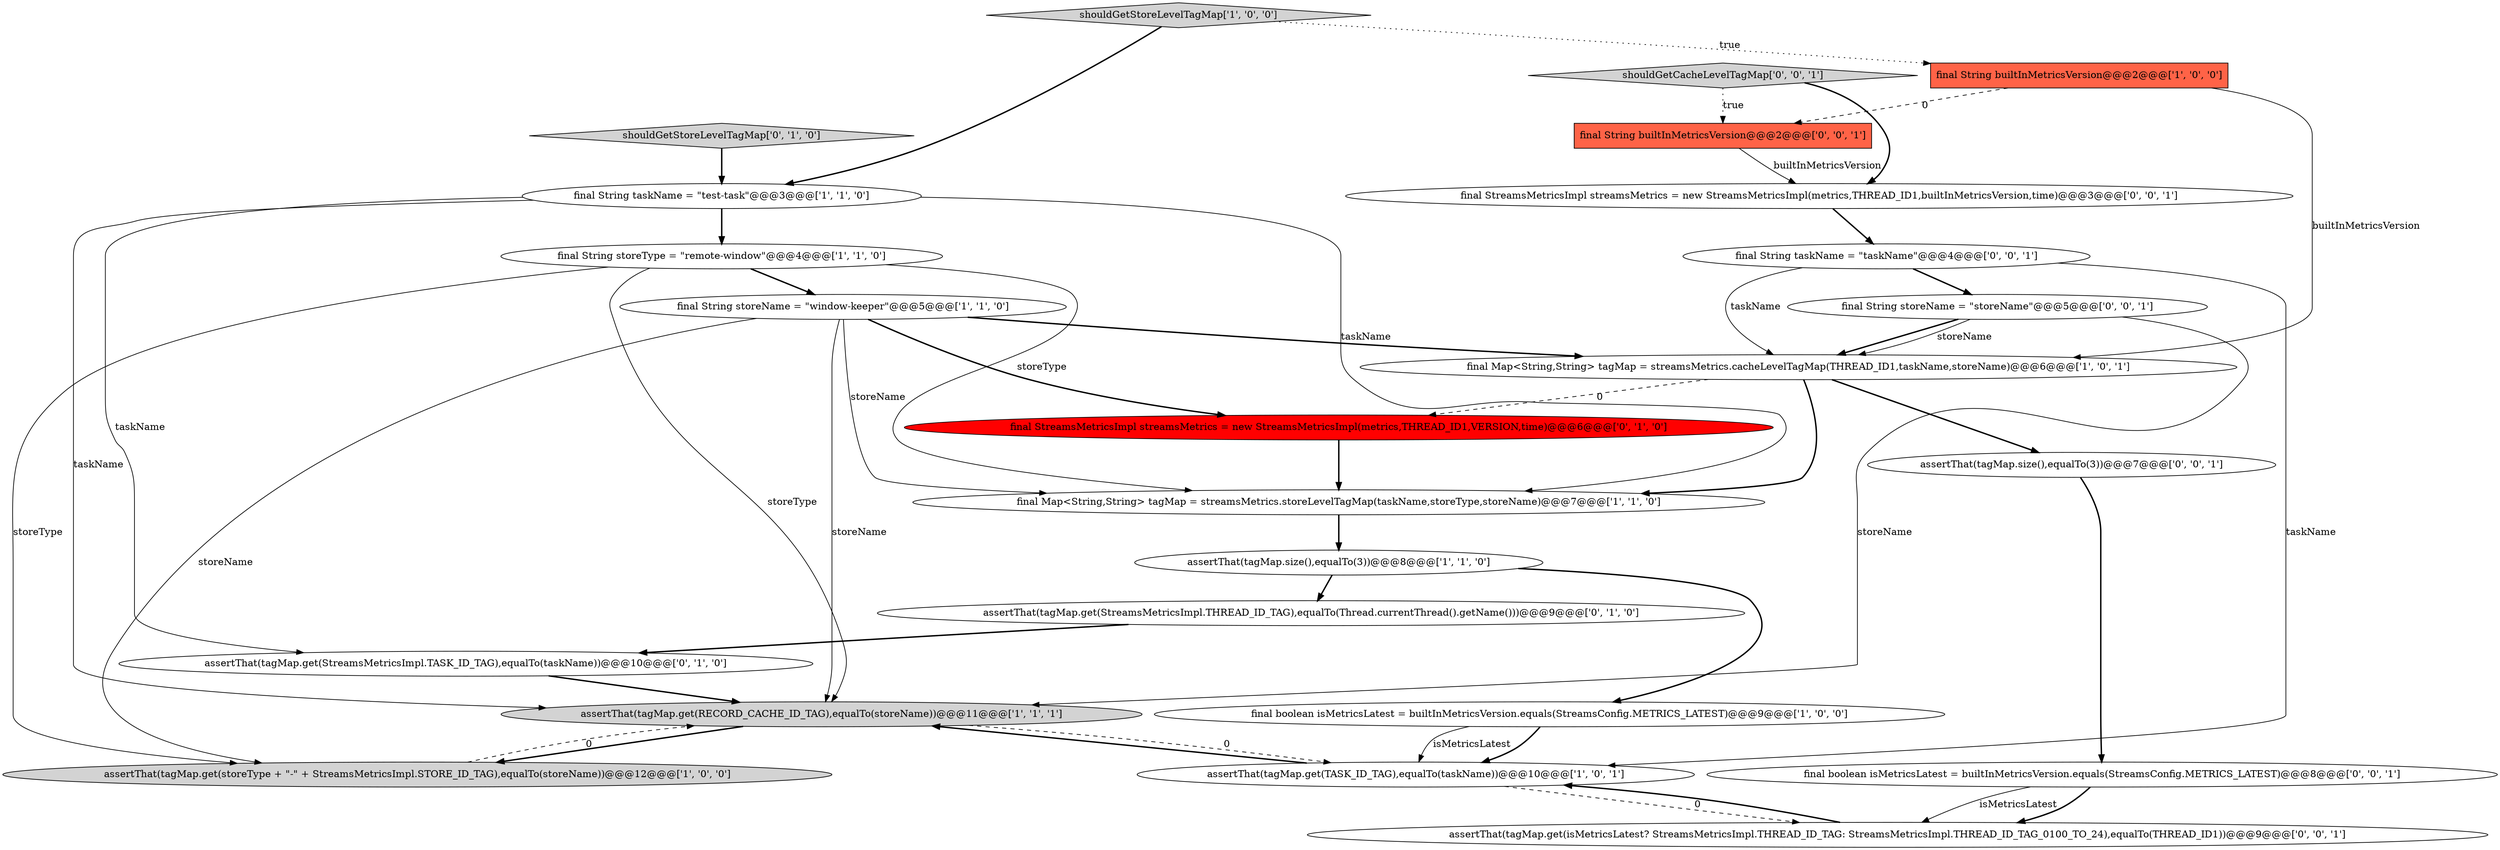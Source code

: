 digraph {
7 [style = filled, label = "final String builtInMetricsVersion@@@2@@@['1', '0', '0']", fillcolor = tomato, shape = box image = "AAA1AAABBB1BBB"];
2 [style = filled, label = "assertThat(tagMap.get(storeType + \"-\" + StreamsMetricsImpl.STORE_ID_TAG),equalTo(storeName))@@@12@@@['1', '0', '0']", fillcolor = lightgray, shape = ellipse image = "AAA0AAABBB1BBB"];
13 [style = filled, label = "assertThat(tagMap.get(StreamsMetricsImpl.TASK_ID_TAG),equalTo(taskName))@@@10@@@['0', '1', '0']", fillcolor = white, shape = ellipse image = "AAA0AAABBB2BBB"];
3 [style = filled, label = "shouldGetStoreLevelTagMap['1', '0', '0']", fillcolor = lightgray, shape = diamond image = "AAA0AAABBB1BBB"];
19 [style = filled, label = "shouldGetCacheLevelTagMap['0', '0', '1']", fillcolor = lightgray, shape = diamond image = "AAA0AAABBB3BBB"];
17 [style = filled, label = "final String builtInMetricsVersion@@@2@@@['0', '0', '1']", fillcolor = tomato, shape = box image = "AAA0AAABBB3BBB"];
4 [style = filled, label = "final Map<String,String> tagMap = streamsMetrics.storeLevelTagMap(taskName,storeType,storeName)@@@7@@@['1', '1', '0']", fillcolor = white, shape = ellipse image = "AAA0AAABBB1BBB"];
6 [style = filled, label = "final String storeType = \"remote-window\"@@@4@@@['1', '1', '0']", fillcolor = white, shape = ellipse image = "AAA0AAABBB1BBB"];
20 [style = filled, label = "assertThat(tagMap.get(isMetricsLatest? StreamsMetricsImpl.THREAD_ID_TAG: StreamsMetricsImpl.THREAD_ID_TAG_0100_TO_24),equalTo(THREAD_ID1))@@@9@@@['0', '0', '1']", fillcolor = white, shape = ellipse image = "AAA0AAABBB3BBB"];
22 [style = filled, label = "assertThat(tagMap.size(),equalTo(3))@@@7@@@['0', '0', '1']", fillcolor = white, shape = ellipse image = "AAA0AAABBB3BBB"];
23 [style = filled, label = "final String storeName = \"storeName\"@@@5@@@['0', '0', '1']", fillcolor = white, shape = ellipse image = "AAA0AAABBB3BBB"];
8 [style = filled, label = "final String taskName = \"test-task\"@@@3@@@['1', '1', '0']", fillcolor = white, shape = ellipse image = "AAA0AAABBB1BBB"];
10 [style = filled, label = "final String storeName = \"window-keeper\"@@@5@@@['1', '1', '0']", fillcolor = white, shape = ellipse image = "AAA0AAABBB1BBB"];
9 [style = filled, label = "assertThat(tagMap.size(),equalTo(3))@@@8@@@['1', '1', '0']", fillcolor = white, shape = ellipse image = "AAA0AAABBB1BBB"];
5 [style = filled, label = "assertThat(tagMap.get(RECORD_CACHE_ID_TAG),equalTo(storeName))@@@11@@@['1', '1', '1']", fillcolor = lightgray, shape = ellipse image = "AAA0AAABBB1BBB"];
1 [style = filled, label = "assertThat(tagMap.get(TASK_ID_TAG),equalTo(taskName))@@@10@@@['1', '0', '1']", fillcolor = white, shape = ellipse image = "AAA0AAABBB1BBB"];
12 [style = filled, label = "assertThat(tagMap.get(StreamsMetricsImpl.THREAD_ID_TAG),equalTo(Thread.currentThread().getName()))@@@9@@@['0', '1', '0']", fillcolor = white, shape = ellipse image = "AAA0AAABBB2BBB"];
14 [style = filled, label = "final StreamsMetricsImpl streamsMetrics = new StreamsMetricsImpl(metrics,THREAD_ID1,VERSION,time)@@@6@@@['0', '1', '0']", fillcolor = red, shape = ellipse image = "AAA1AAABBB2BBB"];
0 [style = filled, label = "final Map<String,String> tagMap = streamsMetrics.cacheLevelTagMap(THREAD_ID1,taskName,storeName)@@@6@@@['1', '0', '1']", fillcolor = white, shape = ellipse image = "AAA0AAABBB1BBB"];
15 [style = filled, label = "shouldGetStoreLevelTagMap['0', '1', '0']", fillcolor = lightgray, shape = diamond image = "AAA0AAABBB2BBB"];
16 [style = filled, label = "final boolean isMetricsLatest = builtInMetricsVersion.equals(StreamsConfig.METRICS_LATEST)@@@8@@@['0', '0', '1']", fillcolor = white, shape = ellipse image = "AAA0AAABBB3BBB"];
21 [style = filled, label = "final String taskName = \"taskName\"@@@4@@@['0', '0', '1']", fillcolor = white, shape = ellipse image = "AAA0AAABBB3BBB"];
11 [style = filled, label = "final boolean isMetricsLatest = builtInMetricsVersion.equals(StreamsConfig.METRICS_LATEST)@@@9@@@['1', '0', '0']", fillcolor = white, shape = ellipse image = "AAA0AAABBB1BBB"];
18 [style = filled, label = "final StreamsMetricsImpl streamsMetrics = new StreamsMetricsImpl(metrics,THREAD_ID1,builtInMetricsVersion,time)@@@3@@@['0', '0', '1']", fillcolor = white, shape = ellipse image = "AAA0AAABBB3BBB"];
1->5 [style = bold, label=""];
5->1 [style = dashed, label="0"];
4->9 [style = bold, label=""];
6->2 [style = solid, label="storeType"];
10->2 [style = solid, label="storeName"];
19->18 [style = bold, label=""];
6->5 [style = solid, label="storeType"];
3->7 [style = dotted, label="true"];
7->0 [style = solid, label="builtInMetricsVersion"];
21->1 [style = solid, label="taskName"];
9->11 [style = bold, label=""];
10->14 [style = bold, label=""];
11->1 [style = bold, label=""];
22->16 [style = bold, label=""];
11->1 [style = solid, label="isMetricsLatest"];
19->17 [style = dotted, label="true"];
7->17 [style = dashed, label="0"];
8->4 [style = solid, label="taskName"];
8->6 [style = bold, label=""];
20->1 [style = bold, label=""];
23->0 [style = bold, label=""];
17->18 [style = solid, label="builtInMetricsVersion"];
10->4 [style = solid, label="storeName"];
1->20 [style = dashed, label="0"];
0->14 [style = dashed, label="0"];
12->13 [style = bold, label=""];
6->4 [style = solid, label="storeType"];
5->2 [style = bold, label=""];
2->5 [style = dashed, label="0"];
23->5 [style = solid, label="storeName"];
8->5 [style = solid, label="taskName"];
0->4 [style = bold, label=""];
3->8 [style = bold, label=""];
6->10 [style = bold, label=""];
0->22 [style = bold, label=""];
10->0 [style = bold, label=""];
13->5 [style = bold, label=""];
8->13 [style = solid, label="taskName"];
21->0 [style = solid, label="taskName"];
16->20 [style = solid, label="isMetricsLatest"];
9->12 [style = bold, label=""];
18->21 [style = bold, label=""];
16->20 [style = bold, label=""];
21->23 [style = bold, label=""];
15->8 [style = bold, label=""];
23->0 [style = solid, label="storeName"];
14->4 [style = bold, label=""];
10->5 [style = solid, label="storeName"];
}
